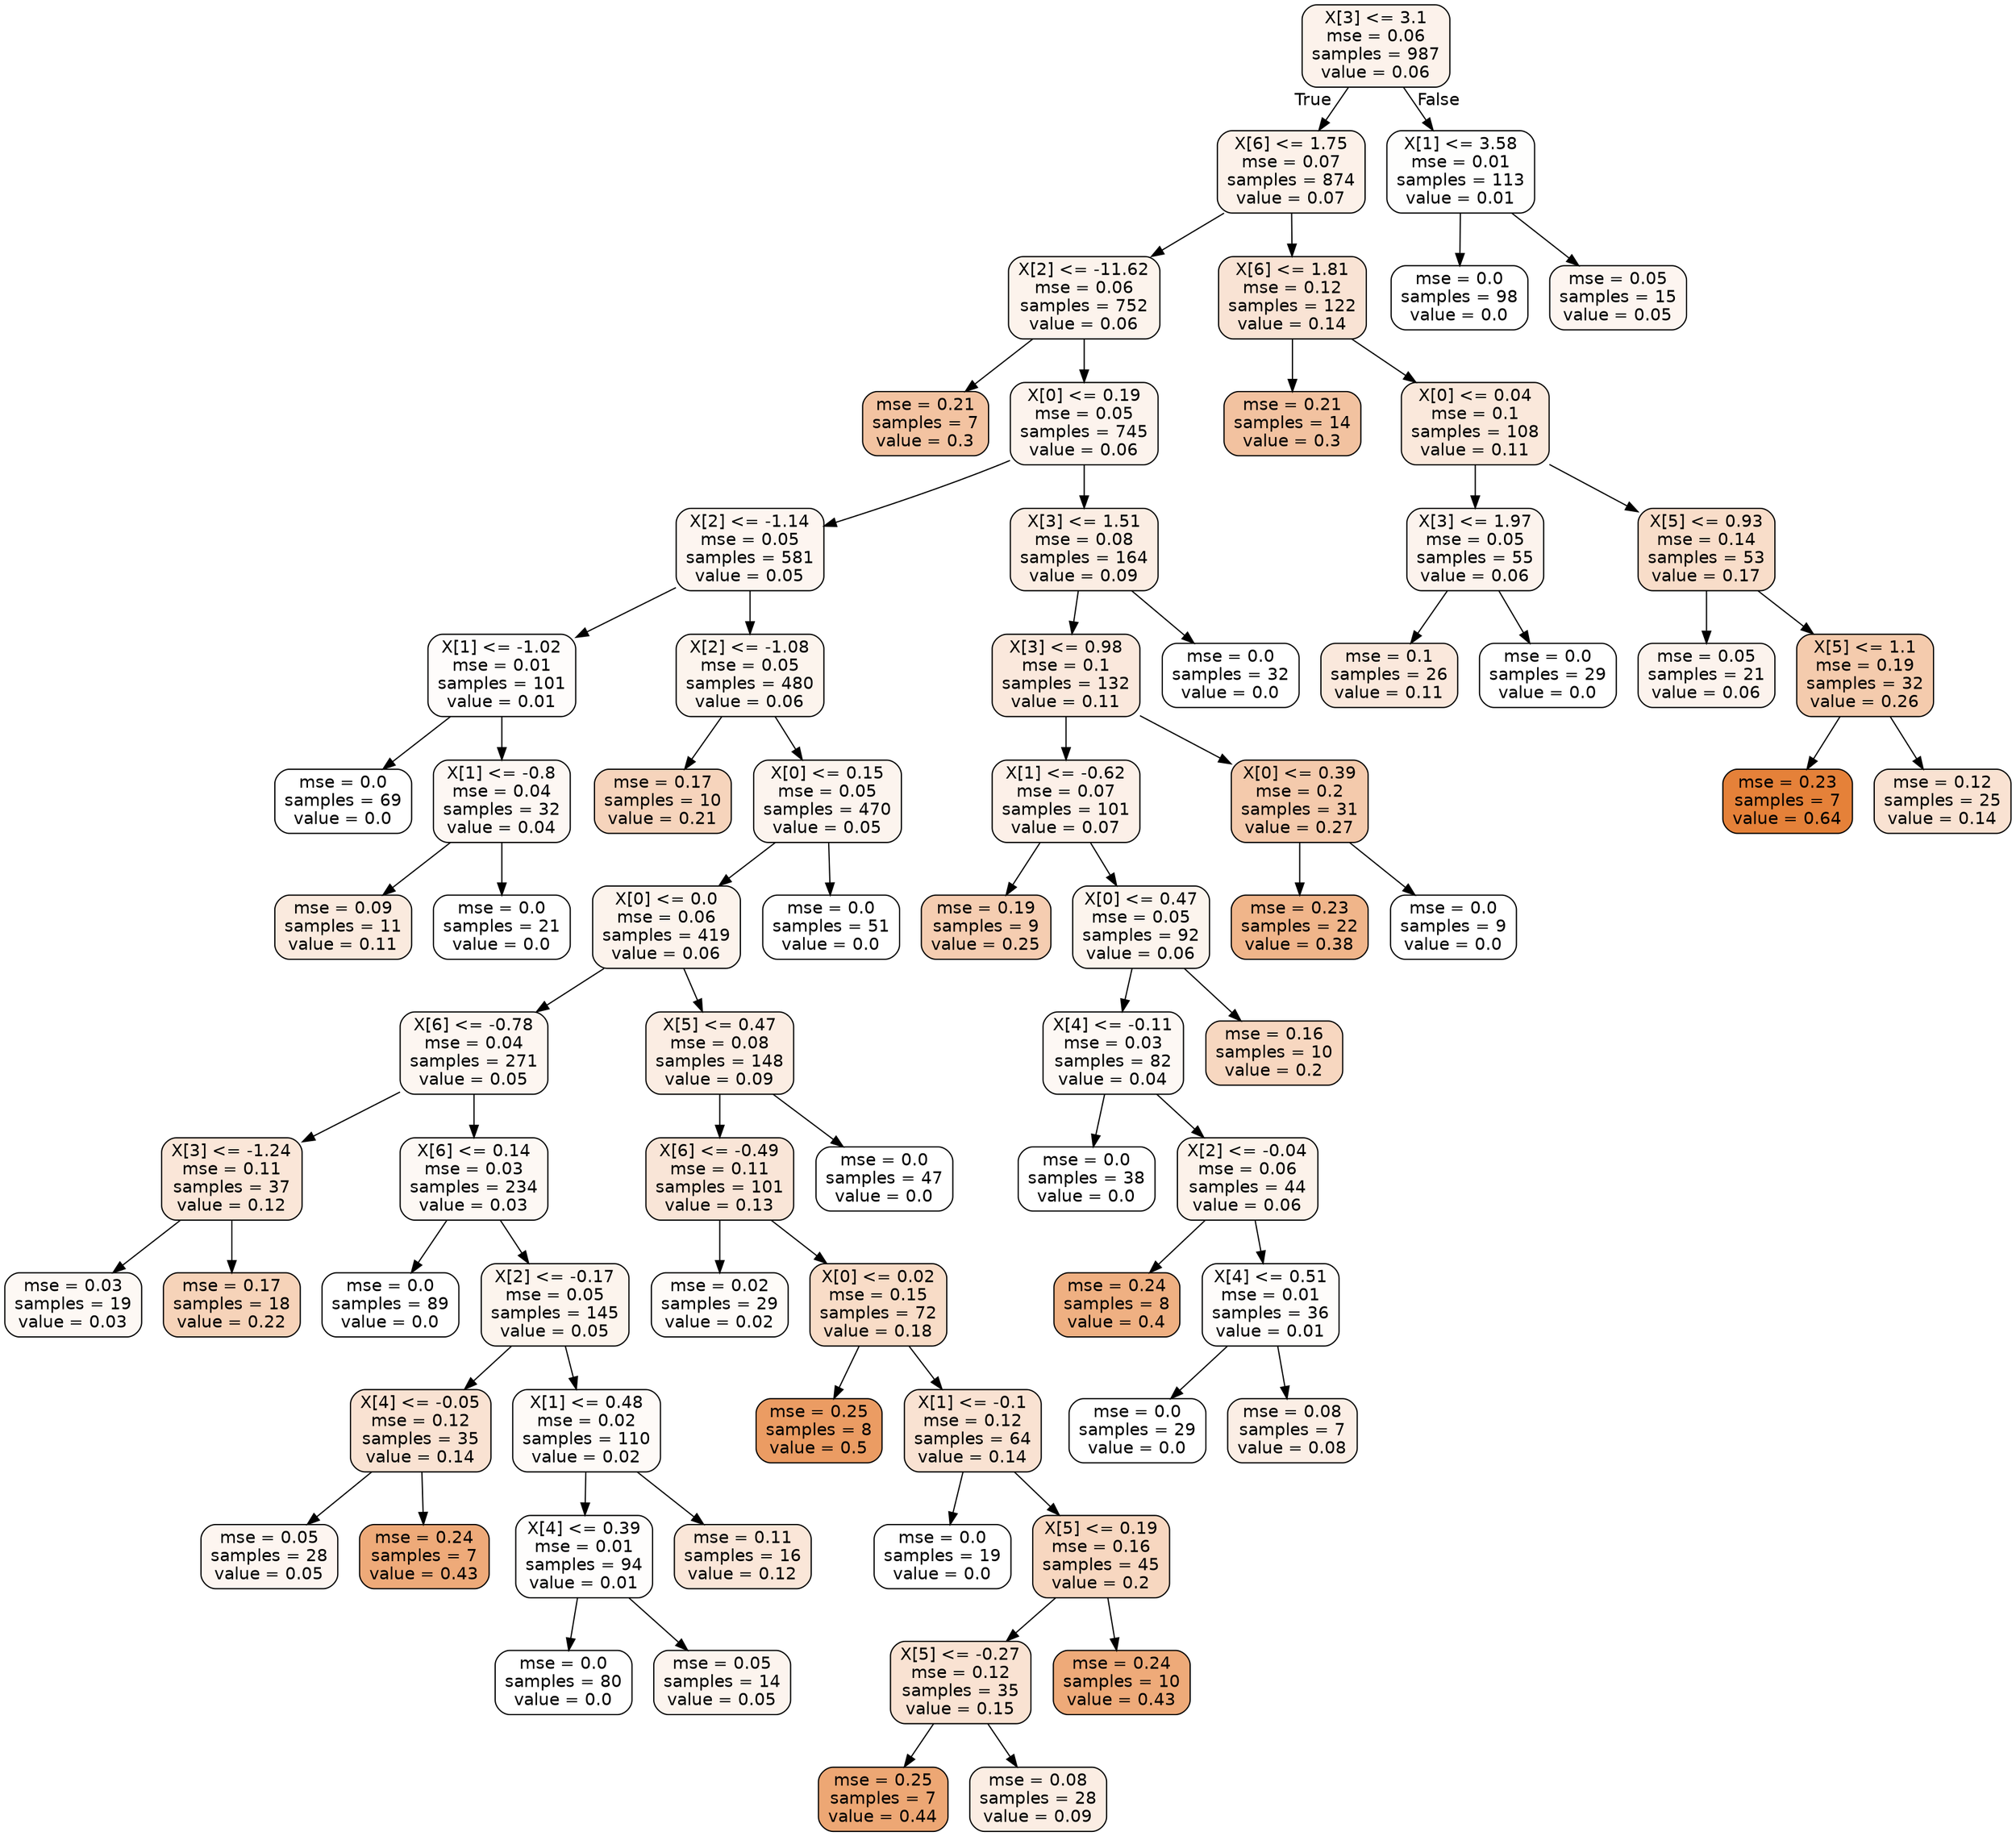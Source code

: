 digraph Tree {
node [shape=box, style="filled, rounded", color="black", fontname=helvetica] ;
edge [fontname=helvetica] ;
0 [label="X[3] <= 3.1\nmse = 0.06\nsamples = 987\nvalue = 0.06", fillcolor="#e5813919"] ;
1 [label="X[6] <= 1.75\nmse = 0.07\nsamples = 874\nvalue = 0.07", fillcolor="#e581391c"] ;
0 -> 1 [labeldistance=2.5, labelangle=45, headlabel="True"] ;
2 [label="X[2] <= -11.62\nmse = 0.06\nsamples = 752\nvalue = 0.06", fillcolor="#e5813918"] ;
1 -> 2 ;
3 [label="mse = 0.21\nsamples = 7\nvalue = 0.3", fillcolor="#e5813978"] ;
2 -> 3 ;
4 [label="X[0] <= 0.19\nmse = 0.05\nsamples = 745\nvalue = 0.06", fillcolor="#e5813917"] ;
2 -> 4 ;
5 [label="X[2] <= -1.14\nmse = 0.05\nsamples = 581\nvalue = 0.05", fillcolor="#e5813913"] ;
4 -> 5 ;
6 [label="X[1] <= -1.02\nmse = 0.01\nsamples = 101\nvalue = 0.01", fillcolor="#e5813905"] ;
5 -> 6 ;
7 [label="mse = 0.0\nsamples = 69\nvalue = 0.0", fillcolor="#e5813900"] ;
6 -> 7 ;
8 [label="X[1] <= -0.8\nmse = 0.04\nsamples = 32\nvalue = 0.04", fillcolor="#e581390f"] ;
6 -> 8 ;
9 [label="mse = 0.09\nsamples = 11\nvalue = 0.11", fillcolor="#e581392a"] ;
8 -> 9 ;
10 [label="mse = 0.0\nsamples = 21\nvalue = 0.0", fillcolor="#e5813900"] ;
8 -> 10 ;
11 [label="X[2] <= -1.08\nmse = 0.05\nsamples = 480\nvalue = 0.06", fillcolor="#e5813916"] ;
5 -> 11 ;
12 [label="mse = 0.17\nsamples = 10\nvalue = 0.21", fillcolor="#e5813956"] ;
11 -> 12 ;
13 [label="X[0] <= 0.15\nmse = 0.05\nsamples = 470\nvalue = 0.05", fillcolor="#e5813915"] ;
11 -> 13 ;
14 [label="X[0] <= 0.0\nmse = 0.06\nsamples = 419\nvalue = 0.06", fillcolor="#e5813918"] ;
13 -> 14 ;
15 [label="X[6] <= -0.78\nmse = 0.04\nsamples = 271\nvalue = 0.05", fillcolor="#e5813912"] ;
14 -> 15 ;
16 [label="X[3] <= -1.24\nmse = 0.11\nsamples = 37\nvalue = 0.12", fillcolor="#e5813932"] ;
15 -> 16 ;
17 [label="mse = 0.03\nsamples = 19\nvalue = 0.03", fillcolor="#e581390e"] ;
16 -> 17 ;
18 [label="mse = 0.17\nsamples = 18\nvalue = 0.22", fillcolor="#e5813959"] ;
16 -> 18 ;
19 [label="X[6] <= 0.14\nmse = 0.03\nsamples = 234\nvalue = 0.03", fillcolor="#e581390d"] ;
15 -> 19 ;
20 [label="mse = 0.0\nsamples = 89\nvalue = 0.0", fillcolor="#e5813900"] ;
19 -> 20 ;
21 [label="X[2] <= -0.17\nmse = 0.05\nsamples = 145\nvalue = 0.05", fillcolor="#e5813916"] ;
19 -> 21 ;
22 [label="X[4] <= -0.05\nmse = 0.12\nsamples = 35\nvalue = 0.14", fillcolor="#e5813939"] ;
21 -> 22 ;
23 [label="mse = 0.05\nsamples = 28\nvalue = 0.05", fillcolor="#e5813913"] ;
22 -> 23 ;
24 [label="mse = 0.24\nsamples = 7\nvalue = 0.43", fillcolor="#e58139ac"] ;
22 -> 24 ;
25 [label="X[1] <= 0.48\nmse = 0.02\nsamples = 110\nvalue = 0.02", fillcolor="#e581390a"] ;
21 -> 25 ;
26 [label="X[4] <= 0.39\nmse = 0.01\nsamples = 94\nvalue = 0.01", fillcolor="#e5813903"] ;
25 -> 26 ;
27 [label="mse = 0.0\nsamples = 80\nvalue = 0.0", fillcolor="#e5813900"] ;
26 -> 27 ;
28 [label="mse = 0.05\nsamples = 14\nvalue = 0.05", fillcolor="#e5813915"] ;
26 -> 28 ;
29 [label="mse = 0.11\nsamples = 16\nvalue = 0.12", fillcolor="#e5813932"] ;
25 -> 29 ;
30 [label="X[5] <= 0.47\nmse = 0.08\nsamples = 148\nvalue = 0.09", fillcolor="#e5813924"] ;
14 -> 30 ;
31 [label="X[6] <= -0.49\nmse = 0.11\nsamples = 101\nvalue = 0.13", fillcolor="#e5813933"] ;
30 -> 31 ;
32 [label="mse = 0.02\nsamples = 29\nvalue = 0.02", fillcolor="#e5813908"] ;
31 -> 32 ;
33 [label="X[0] <= 0.02\nmse = 0.15\nsamples = 72\nvalue = 0.18", fillcolor="#e5813947"] ;
31 -> 33 ;
34 [label="mse = 0.25\nsamples = 8\nvalue = 0.5", fillcolor="#e58139c8"] ;
33 -> 34 ;
35 [label="X[1] <= -0.1\nmse = 0.12\nsamples = 64\nvalue = 0.14", fillcolor="#e581393a"] ;
33 -> 35 ;
36 [label="mse = 0.0\nsamples = 19\nvalue = 0.0", fillcolor="#e5813900"] ;
35 -> 36 ;
37 [label="X[5] <= 0.19\nmse = 0.16\nsamples = 45\nvalue = 0.2", fillcolor="#e5813951"] ;
35 -> 37 ;
38 [label="X[5] <= -0.27\nmse = 0.12\nsamples = 35\nvalue = 0.15", fillcolor="#e581393a"] ;
37 -> 38 ;
39 [label="mse = 0.25\nsamples = 7\nvalue = 0.44", fillcolor="#e58139b2"] ;
38 -> 39 ;
40 [label="mse = 0.08\nsamples = 28\nvalue = 0.09", fillcolor="#e5813923"] ;
38 -> 40 ;
41 [label="mse = 0.24\nsamples = 10\nvalue = 0.43", fillcolor="#e58139ac"] ;
37 -> 41 ;
42 [label="mse = 0.0\nsamples = 47\nvalue = 0.0", fillcolor="#e5813900"] ;
30 -> 42 ;
43 [label="mse = 0.0\nsamples = 51\nvalue = 0.0", fillcolor="#e5813900"] ;
13 -> 43 ;
44 [label="X[3] <= 1.51\nmse = 0.08\nsamples = 164\nvalue = 0.09", fillcolor="#e5813924"] ;
4 -> 44 ;
45 [label="X[3] <= 0.98\nmse = 0.1\nsamples = 132\nvalue = 0.11", fillcolor="#e581392d"] ;
44 -> 45 ;
46 [label="X[1] <= -0.62\nmse = 0.07\nsamples = 101\nvalue = 0.07", fillcolor="#e581391d"] ;
45 -> 46 ;
47 [label="mse = 0.19\nsamples = 9\nvalue = 0.25", fillcolor="#e5813964"] ;
46 -> 47 ;
48 [label="X[0] <= 0.47\nmse = 0.05\nsamples = 92\nvalue = 0.06", fillcolor="#e5813916"] ;
46 -> 48 ;
49 [label="X[4] <= -0.11\nmse = 0.03\nsamples = 82\nvalue = 0.04", fillcolor="#e581390e"] ;
48 -> 49 ;
50 [label="mse = 0.0\nsamples = 38\nvalue = 0.0", fillcolor="#e5813900"] ;
49 -> 50 ;
51 [label="X[2] <= -0.04\nmse = 0.06\nsamples = 44\nvalue = 0.06", fillcolor="#e581391a"] ;
49 -> 51 ;
52 [label="mse = 0.24\nsamples = 8\nvalue = 0.4", fillcolor="#e58139a0"] ;
51 -> 52 ;
53 [label="X[4] <= 0.51\nmse = 0.01\nsamples = 36\nvalue = 0.01", fillcolor="#e5813906"] ;
51 -> 53 ;
54 [label="mse = 0.0\nsamples = 29\nvalue = 0.0", fillcolor="#e5813900"] ;
53 -> 54 ;
55 [label="mse = 0.08\nsamples = 7\nvalue = 0.08", fillcolor="#e5813921"] ;
53 -> 55 ;
56 [label="mse = 0.16\nsamples = 10\nvalue = 0.2", fillcolor="#e5813950"] ;
48 -> 56 ;
57 [label="X[0] <= 0.39\nmse = 0.2\nsamples = 31\nvalue = 0.27", fillcolor="#e581396b"] ;
45 -> 57 ;
58 [label="mse = 0.23\nsamples = 22\nvalue = 0.38", fillcolor="#e5813996"] ;
57 -> 58 ;
59 [label="mse = 0.0\nsamples = 9\nvalue = 0.0", fillcolor="#e5813900"] ;
57 -> 59 ;
60 [label="mse = 0.0\nsamples = 32\nvalue = 0.0", fillcolor="#e5813900"] ;
44 -> 60 ;
61 [label="X[6] <= 1.81\nmse = 0.12\nsamples = 122\nvalue = 0.14", fillcolor="#e5813937"] ;
1 -> 61 ;
62 [label="mse = 0.21\nsamples = 14\nvalue = 0.3", fillcolor="#e581397a"] ;
61 -> 62 ;
63 [label="X[0] <= 0.04\nmse = 0.1\nsamples = 108\nvalue = 0.11", fillcolor="#e581392e"] ;
61 -> 63 ;
64 [label="X[3] <= 1.97\nmse = 0.05\nsamples = 55\nvalue = 0.06", fillcolor="#e5813917"] ;
63 -> 64 ;
65 [label="mse = 0.1\nsamples = 26\nvalue = 0.11", fillcolor="#e581392d"] ;
64 -> 65 ;
66 [label="mse = 0.0\nsamples = 29\nvalue = 0.0", fillcolor="#e5813900"] ;
64 -> 66 ;
67 [label="X[5] <= 0.93\nmse = 0.14\nsamples = 53\nvalue = 0.17", fillcolor="#e5813945"] ;
63 -> 67 ;
68 [label="mse = 0.05\nsamples = 21\nvalue = 0.06", fillcolor="#e5813917"] ;
67 -> 68 ;
69 [label="X[5] <= 1.1\nmse = 0.19\nsamples = 32\nvalue = 0.26", fillcolor="#e5813969"] ;
67 -> 69 ;
70 [label="mse = 0.23\nsamples = 7\nvalue = 0.64", fillcolor="#e58139ff"] ;
69 -> 70 ;
71 [label="mse = 0.12\nsamples = 25\nvalue = 0.14", fillcolor="#e5813939"] ;
69 -> 71 ;
72 [label="X[1] <= 3.58\nmse = 0.01\nsamples = 113\nvalue = 0.01", fillcolor="#e5813902"] ;
0 -> 72 [labeldistance=2.5, labelangle=-45, headlabel="False"] ;
73 [label="mse = 0.0\nsamples = 98\nvalue = 0.0", fillcolor="#e5813900"] ;
72 -> 73 ;
74 [label="mse = 0.05\nsamples = 15\nvalue = 0.05", fillcolor="#e5813913"] ;
72 -> 74 ;
}